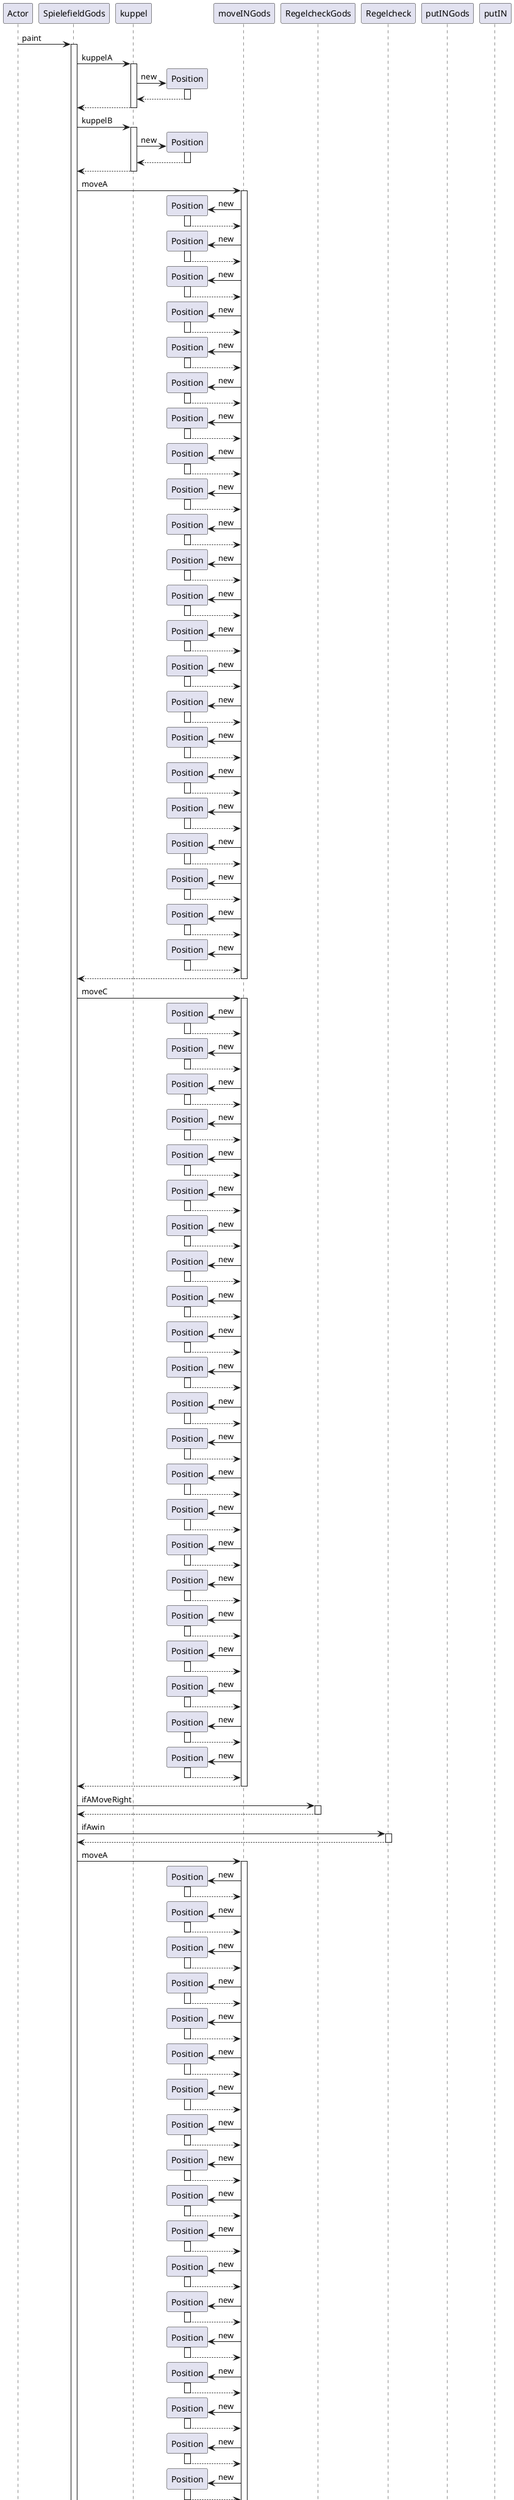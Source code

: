 @startuml
participant Actor
Actor -> SpielefieldGods : paint
activate SpielefieldGods
SpielefieldGods -> kuppel : kuppelA
activate kuppel
create Position
kuppel -> Position : new
activate Position
Position --> kuppel
deactivate Position
kuppel --> SpielefieldGods
deactivate kuppel
SpielefieldGods -> kuppel : kuppelB
activate kuppel
create Position
kuppel -> Position : new
activate Position
Position --> kuppel
deactivate Position
kuppel --> SpielefieldGods
deactivate kuppel
SpielefieldGods -> moveINGods : moveA
activate moveINGods
create Position
moveINGods -> Position : new
activate Position
Position --> moveINGods
deactivate Position
create Position
moveINGods -> Position : new
activate Position
Position --> moveINGods
deactivate Position
create Position
moveINGods -> Position : new
activate Position
Position --> moveINGods
deactivate Position
create Position
moveINGods -> Position : new
activate Position
Position --> moveINGods
deactivate Position
create Position
moveINGods -> Position : new
activate Position
Position --> moveINGods
deactivate Position
create Position
moveINGods -> Position : new
activate Position
Position --> moveINGods
deactivate Position
create Position
moveINGods -> Position : new
activate Position
Position --> moveINGods
deactivate Position
create Position
moveINGods -> Position : new
activate Position
Position --> moveINGods
deactivate Position
create Position
moveINGods -> Position : new
activate Position
Position --> moveINGods
deactivate Position
create Position
moveINGods -> Position : new
activate Position
Position --> moveINGods
deactivate Position
create Position
moveINGods -> Position : new
activate Position
Position --> moveINGods
deactivate Position
create Position
moveINGods -> Position : new
activate Position
Position --> moveINGods
deactivate Position
create Position
moveINGods -> Position : new
activate Position
Position --> moveINGods
deactivate Position
create Position
moveINGods -> Position : new
activate Position
Position --> moveINGods
deactivate Position
create Position
moveINGods -> Position : new
activate Position
Position --> moveINGods
deactivate Position
create Position
moveINGods -> Position : new
activate Position
Position --> moveINGods
deactivate Position
create Position
moveINGods -> Position : new
activate Position
Position --> moveINGods
deactivate Position
create Position
moveINGods -> Position : new
activate Position
Position --> moveINGods
deactivate Position
create Position
moveINGods -> Position : new
activate Position
Position --> moveINGods
deactivate Position
create Position
moveINGods -> Position : new
activate Position
Position --> moveINGods
deactivate Position
create Position
moveINGods -> Position : new
activate Position
Position --> moveINGods
deactivate Position
create Position
moveINGods -> Position : new
activate Position
Position --> moveINGods
deactivate Position
moveINGods --> SpielefieldGods
deactivate moveINGods
SpielefieldGods -> moveINGods : moveC
activate moveINGods
create Position
moveINGods -> Position : new
activate Position
Position --> moveINGods
deactivate Position
create Position
moveINGods -> Position : new
activate Position
Position --> moveINGods
deactivate Position
create Position
moveINGods -> Position : new
activate Position
Position --> moveINGods
deactivate Position
create Position
moveINGods -> Position : new
activate Position
Position --> moveINGods
deactivate Position
create Position
moveINGods -> Position : new
activate Position
Position --> moveINGods
deactivate Position
create Position
moveINGods -> Position : new
activate Position
Position --> moveINGods
deactivate Position
create Position
moveINGods -> Position : new
activate Position
Position --> moveINGods
deactivate Position
create Position
moveINGods -> Position : new
activate Position
Position --> moveINGods
deactivate Position
create Position
moveINGods -> Position : new
activate Position
Position --> moveINGods
deactivate Position
create Position
moveINGods -> Position : new
activate Position
Position --> moveINGods
deactivate Position
create Position
moveINGods -> Position : new
activate Position
Position --> moveINGods
deactivate Position
create Position
moveINGods -> Position : new
activate Position
Position --> moveINGods
deactivate Position
create Position
moveINGods -> Position : new
activate Position
Position --> moveINGods
deactivate Position
create Position
moveINGods -> Position : new
activate Position
Position --> moveINGods
deactivate Position
create Position
moveINGods -> Position : new
activate Position
Position --> moveINGods
deactivate Position
create Position
moveINGods -> Position : new
activate Position
Position --> moveINGods
deactivate Position
create Position
moveINGods -> Position : new
activate Position
Position --> moveINGods
deactivate Position
create Position
moveINGods -> Position : new
activate Position
Position --> moveINGods
deactivate Position
create Position
moveINGods -> Position : new
activate Position
Position --> moveINGods
deactivate Position
create Position
moveINGods -> Position : new
activate Position
Position --> moveINGods
deactivate Position
create Position
moveINGods -> Position : new
activate Position
Position --> moveINGods
deactivate Position
create Position
moveINGods -> Position : new
activate Position
Position --> moveINGods
deactivate Position
moveINGods --> SpielefieldGods
deactivate moveINGods
SpielefieldGods -> RegelcheckGods : ifAMoveRight
activate RegelcheckGods
RegelcheckGods --> SpielefieldGods
deactivate RegelcheckGods
SpielefieldGods -> Regelcheck : ifAwin
activate Regelcheck
Regelcheck --> SpielefieldGods
deactivate Regelcheck
SpielefieldGods -> moveINGods : moveA
activate moveINGods
create Position
moveINGods -> Position : new
activate Position
Position --> moveINGods
deactivate Position
create Position
moveINGods -> Position : new
activate Position
Position --> moveINGods
deactivate Position
create Position
moveINGods -> Position : new
activate Position
Position --> moveINGods
deactivate Position
create Position
moveINGods -> Position : new
activate Position
Position --> moveINGods
deactivate Position
create Position
moveINGods -> Position : new
activate Position
Position --> moveINGods
deactivate Position
create Position
moveINGods -> Position : new
activate Position
Position --> moveINGods
deactivate Position
create Position
moveINGods -> Position : new
activate Position
Position --> moveINGods
deactivate Position
create Position
moveINGods -> Position : new
activate Position
Position --> moveINGods
deactivate Position
create Position
moveINGods -> Position : new
activate Position
Position --> moveINGods
deactivate Position
create Position
moveINGods -> Position : new
activate Position
Position --> moveINGods
deactivate Position
create Position
moveINGods -> Position : new
activate Position
Position --> moveINGods
deactivate Position
create Position
moveINGods -> Position : new
activate Position
Position --> moveINGods
deactivate Position
create Position
moveINGods -> Position : new
activate Position
Position --> moveINGods
deactivate Position
create Position
moveINGods -> Position : new
activate Position
Position --> moveINGods
deactivate Position
create Position
moveINGods -> Position : new
activate Position
Position --> moveINGods
deactivate Position
create Position
moveINGods -> Position : new
activate Position
Position --> moveINGods
deactivate Position
create Position
moveINGods -> Position : new
activate Position
Position --> moveINGods
deactivate Position
create Position
moveINGods -> Position : new
activate Position
Position --> moveINGods
deactivate Position
create Position
moveINGods -> Position : new
activate Position
Position --> moveINGods
deactivate Position
create Position
moveINGods -> Position : new
activate Position
Position --> moveINGods
deactivate Position
create Position
moveINGods -> Position : new
activate Position
Position --> moveINGods
deactivate Position
create Position
moveINGods -> Position : new
activate Position
Position --> moveINGods
deactivate Position
moveINGods --> SpielefieldGods
deactivate moveINGods
SpielefieldGods -> RegelcheckGods : ifCMoveRight
activate RegelcheckGods
RegelcheckGods --> SpielefieldGods
deactivate RegelcheckGods
SpielefieldGods -> Regelcheck : ifAwin
activate Regelcheck
Regelcheck --> SpielefieldGods
deactivate Regelcheck
SpielefieldGods -> moveINGods : moveC
activate moveINGods
create Position
moveINGods -> Position : new
activate Position
Position --> moveINGods
deactivate Position
create Position
moveINGods -> Position : new
activate Position
Position --> moveINGods
deactivate Position
create Position
moveINGods -> Position : new
activate Position
Position --> moveINGods
deactivate Position
create Position
moveINGods -> Position : new
activate Position
Position --> moveINGods
deactivate Position
create Position
moveINGods -> Position : new
activate Position
Position --> moveINGods
deactivate Position
create Position
moveINGods -> Position : new
activate Position
Position --> moveINGods
deactivate Position
create Position
moveINGods -> Position : new
activate Position
Position --> moveINGods
deactivate Position
create Position
moveINGods -> Position : new
activate Position
Position --> moveINGods
deactivate Position
create Position
moveINGods -> Position : new
activate Position
Position --> moveINGods
deactivate Position
create Position
moveINGods -> Position : new
activate Position
Position --> moveINGods
deactivate Position
create Position
moveINGods -> Position : new
activate Position
Position --> moveINGods
deactivate Position
create Position
moveINGods -> Position : new
activate Position
Position --> moveINGods
deactivate Position
create Position
moveINGods -> Position : new
activate Position
Position --> moveINGods
deactivate Position
create Position
moveINGods -> Position : new
activate Position
Position --> moveINGods
deactivate Position
create Position
moveINGods -> Position : new
activate Position
Position --> moveINGods
deactivate Position
create Position
moveINGods -> Position : new
activate Position
Position --> moveINGods
deactivate Position
create Position
moveINGods -> Position : new
activate Position
Position --> moveINGods
deactivate Position
create Position
moveINGods -> Position : new
activate Position
Position --> moveINGods
deactivate Position
create Position
moveINGods -> Position : new
activate Position
Position --> moveINGods
deactivate Position
create Position
moveINGods -> Position : new
activate Position
Position --> moveINGods
deactivate Position
create Position
moveINGods -> Position : new
activate Position
Position --> moveINGods
deactivate Position
create Position
moveINGods -> Position : new
activate Position
Position --> moveINGods
deactivate Position
moveINGods --> SpielefieldGods
deactivate moveINGods
SpielefieldGods -> moveINGods : selectPawnPl1
activate moveINGods
moveINGods --> SpielefieldGods
deactivate moveINGods
SpielefieldGods -> kuppel : kuppelA
activate kuppel
create Position
kuppel -> Position : new
activate Position
Position --> kuppel
deactivate Position
kuppel --> SpielefieldGods
deactivate kuppel
SpielefieldGods -> RegelcheckGods : ifAPutRight
activate RegelcheckGods
RegelcheckGods --> SpielefieldGods
deactivate RegelcheckGods
SpielefieldGods -> putINGods : putA
activate putINGods
create Position
putINGods -> Position : new
activate Position
Position --> putINGods
deactivate Position
putINGods --> SpielefieldGods
deactivate putINGods
create Position
SpielefieldGods -> Position : new
activate Position
Position --> SpielefieldGods
deactivate Position
SpielefieldGods -> RegelcheckGods : ifAPutRight
activate RegelcheckGods
RegelcheckGods --> SpielefieldGods
deactivate RegelcheckGods
SpielefieldGods -> putINGods : putA
activate putINGods
create Position
putINGods -> Position : new
activate Position
Position --> putINGods
deactivate Position
putINGods --> SpielefieldGods
deactivate putINGods
SpielefieldGods -> RegelcheckGods : ifAPutRight
activate RegelcheckGods
RegelcheckGods --> SpielefieldGods
deactivate RegelcheckGods
SpielefieldGods -> putINGods : putA
activate putINGods
create Position
putINGods -> Position : new
activate Position
Position --> putINGods
deactivate Position
putINGods --> SpielefieldGods
deactivate putINGods
SpielefieldGods -> RegelcheckGods : ifAPutRight
activate RegelcheckGods
RegelcheckGods --> SpielefieldGods
deactivate RegelcheckGods
SpielefieldGods -> putINGods : putA
activate putINGods
create Position
putINGods -> Position : new
activate Position
Position --> putINGods
deactivate Position
putINGods --> SpielefieldGods
deactivate putINGods
SpielefieldGods -> putINGods : putA
activate putINGods
create Position
putINGods -> Position : new
activate Position
Position --> putINGods
deactivate Position
putINGods --> SpielefieldGods
deactivate putINGods
SpielefieldGods -> kuppel : kuppelA
activate kuppel
create Position
kuppel -> Position : new
activate Position
Position --> kuppel
deactivate Position
kuppel --> SpielefieldGods
deactivate kuppel
SpielefieldGods -> RegelcheckGods : ifCPutRight
activate RegelcheckGods
RegelcheckGods --> SpielefieldGods
deactivate RegelcheckGods
SpielefieldGods -> putINGods : putA
activate putINGods
create Position
putINGods -> Position : new
activate Position
Position --> putINGods
deactivate Position
putINGods --> SpielefieldGods
deactivate putINGods
create Position
SpielefieldGods -> Position : new
activate Position
Position --> SpielefieldGods
deactivate Position
SpielefieldGods -> RegelcheckGods : ifCPutRight
activate RegelcheckGods
RegelcheckGods --> SpielefieldGods
deactivate RegelcheckGods
SpielefieldGods -> putINGods : putA
activate putINGods
create Position
putINGods -> Position : new
activate Position
Position --> putINGods
deactivate Position
putINGods --> SpielefieldGods
deactivate putINGods
SpielefieldGods -> RegelcheckGods : ifCPutRight
activate RegelcheckGods
RegelcheckGods --> SpielefieldGods
deactivate RegelcheckGods
SpielefieldGods -> putINGods : putA
activate putINGods
create Position
putINGods -> Position : new
activate Position
Position --> putINGods
deactivate Position
putINGods --> SpielefieldGods
deactivate putINGods
SpielefieldGods -> RegelcheckGods : ifCPutRight
activate RegelcheckGods
RegelcheckGods --> SpielefieldGods
deactivate RegelcheckGods
SpielefieldGods -> putINGods : putA
activate putINGods
create Position
putINGods -> Position : new
activate Position
Position --> putINGods
deactivate Position
putINGods --> SpielefieldGods
deactivate putINGods
SpielefieldGods -> putIN : putA
activate putIN
create Position
putIN -> Position : new
activate Position
Position --> putIN
deactivate Position
putIN --> SpielefieldGods
deactivate putIN
SpielefieldGods -> moveINGods : moveB
activate moveINGods
create Position
moveINGods -> Position : new
activate Position
Position --> moveINGods
deactivate Position
create Position
moveINGods -> Position : new
activate Position
Position --> moveINGods
deactivate Position
create Position
moveINGods -> Position : new
activate Position
Position --> moveINGods
deactivate Position
create Position
moveINGods -> Position : new
activate Position
Position --> moveINGods
deactivate Position
create Position
moveINGods -> Position : new
activate Position
Position --> moveINGods
deactivate Position
create Position
moveINGods -> Position : new
activate Position
Position --> moveINGods
deactivate Position
create Position
moveINGods -> Position : new
activate Position
Position --> moveINGods
deactivate Position
create Position
moveINGods -> Position : new
activate Position
Position --> moveINGods
deactivate Position
create Position
moveINGods -> Position : new
activate Position
Position --> moveINGods
deactivate Position
create Position
moveINGods -> Position : new
activate Position
Position --> moveINGods
deactivate Position
create Position
moveINGods -> Position : new
activate Position
Position --> moveINGods
deactivate Position
create Position
moveINGods -> Position : new
activate Position
Position --> moveINGods
deactivate Position
create Position
moveINGods -> Position : new
activate Position
Position --> moveINGods
deactivate Position
create Position
moveINGods -> Position : new
activate Position
Position --> moveINGods
deactivate Position
create Position
moveINGods -> Position : new
activate Position
Position --> moveINGods
deactivate Position
create Position
moveINGods -> Position : new
activate Position
Position --> moveINGods
deactivate Position
create Position
moveINGods -> Position : new
activate Position
Position --> moveINGods
deactivate Position
create Position
moveINGods -> Position : new
activate Position
Position --> moveINGods
deactivate Position
create Position
moveINGods -> Position : new
activate Position
Position --> moveINGods
deactivate Position
create Position
moveINGods -> Position : new
activate Position
Position --> moveINGods
deactivate Position
create Position
moveINGods -> Position : new
activate Position
Position --> moveINGods
deactivate Position
create Position
moveINGods -> Position : new
activate Position
Position --> moveINGods
deactivate Position
moveINGods --> SpielefieldGods
deactivate moveINGods
SpielefieldGods -> moveINGods : moveD
activate moveINGods
create Position
moveINGods -> Position : new
activate Position
Position --> moveINGods
deactivate Position
create Position
moveINGods -> Position : new
activate Position
Position --> moveINGods
deactivate Position
create Position
moveINGods -> Position : new
activate Position
Position --> moveINGods
deactivate Position
create Position
moveINGods -> Position : new
activate Position
Position --> moveINGods
deactivate Position
create Position
moveINGods -> Position : new
activate Position
Position --> moveINGods
deactivate Position
create Position
moveINGods -> Position : new
activate Position
Position --> moveINGods
deactivate Position
create Position
moveINGods -> Position : new
activate Position
Position --> moveINGods
deactivate Position
create Position
moveINGods -> Position : new
activate Position
Position --> moveINGods
deactivate Position
create Position
moveINGods -> Position : new
activate Position
Position --> moveINGods
deactivate Position
create Position
moveINGods -> Position : new
activate Position
Position --> moveINGods
deactivate Position
create Position
moveINGods -> Position : new
activate Position
Position --> moveINGods
deactivate Position
create Position
moveINGods -> Position : new
activate Position
Position --> moveINGods
deactivate Position
create Position
moveINGods -> Position : new
activate Position
Position --> moveINGods
deactivate Position
create Position
moveINGods -> Position : new
activate Position
Position --> moveINGods
deactivate Position
create Position
moveINGods -> Position : new
activate Position
Position --> moveINGods
deactivate Position
create Position
moveINGods -> Position : new
activate Position
Position --> moveINGods
deactivate Position
create Position
moveINGods -> Position : new
activate Position
Position --> moveINGods
deactivate Position
create Position
moveINGods -> Position : new
activate Position
Position --> moveINGods
deactivate Position
create Position
moveINGods -> Position : new
activate Position
Position --> moveINGods
deactivate Position
create Position
moveINGods -> Position : new
activate Position
Position --> moveINGods
deactivate Position
create Position
moveINGods -> Position : new
activate Position
Position --> moveINGods
deactivate Position
create Position
moveINGods -> Position : new
activate Position
Position --> moveINGods
deactivate Position
moveINGods --> SpielefieldGods
deactivate moveINGods
SpielefieldGods -> RegelcheckGods : ifBMoveRight
activate RegelcheckGods
RegelcheckGods --> SpielefieldGods
deactivate RegelcheckGods
SpielefieldGods -> Regelcheck : ifBwin
activate Regelcheck
Regelcheck --> SpielefieldGods
deactivate Regelcheck
SpielefieldGods -> moveINGods : moveB
activate moveINGods
create Position
moveINGods -> Position : new
activate Position
Position --> moveINGods
deactivate Position
create Position
moveINGods -> Position : new
activate Position
Position --> moveINGods
deactivate Position
create Position
moveINGods -> Position : new
activate Position
Position --> moveINGods
deactivate Position
create Position
moveINGods -> Position : new
activate Position
Position --> moveINGods
deactivate Position
create Position
moveINGods -> Position : new
activate Position
Position --> moveINGods
deactivate Position
create Position
moveINGods -> Position : new
activate Position
Position --> moveINGods
deactivate Position
create Position
moveINGods -> Position : new
activate Position
Position --> moveINGods
deactivate Position
create Position
moveINGods -> Position : new
activate Position
Position --> moveINGods
deactivate Position
create Position
moveINGods -> Position : new
activate Position
Position --> moveINGods
deactivate Position
create Position
moveINGods -> Position : new
activate Position
Position --> moveINGods
deactivate Position
create Position
moveINGods -> Position : new
activate Position
Position --> moveINGods
deactivate Position
create Position
moveINGods -> Position : new
activate Position
Position --> moveINGods
deactivate Position
create Position
moveINGods -> Position : new
activate Position
Position --> moveINGods
deactivate Position
create Position
moveINGods -> Position : new
activate Position
Position --> moveINGods
deactivate Position
create Position
moveINGods -> Position : new
activate Position
Position --> moveINGods
deactivate Position
create Position
moveINGods -> Position : new
activate Position
Position --> moveINGods
deactivate Position
create Position
moveINGods -> Position : new
activate Position
Position --> moveINGods
deactivate Position
create Position
moveINGods -> Position : new
activate Position
Position --> moveINGods
deactivate Position
create Position
moveINGods -> Position : new
activate Position
Position --> moveINGods
deactivate Position
create Position
moveINGods -> Position : new
activate Position
Position --> moveINGods
deactivate Position
create Position
moveINGods -> Position : new
activate Position
Position --> moveINGods
deactivate Position
create Position
moveINGods -> Position : new
activate Position
Position --> moveINGods
deactivate Position
moveINGods --> SpielefieldGods
deactivate moveINGods
SpielefieldGods -> RegelcheckGods : ifDMoveRight
activate RegelcheckGods
RegelcheckGods --> SpielefieldGods
deactivate RegelcheckGods
SpielefieldGods -> Regelcheck : ifBwin
activate Regelcheck
Regelcheck --> SpielefieldGods
deactivate Regelcheck
SpielefieldGods -> moveINGods : moveD
activate moveINGods
create Position
moveINGods -> Position : new
activate Position
Position --> moveINGods
deactivate Position
create Position
moveINGods -> Position : new
activate Position
Position --> moveINGods
deactivate Position
create Position
moveINGods -> Position : new
activate Position
Position --> moveINGods
deactivate Position
create Position
moveINGods -> Position : new
activate Position
Position --> moveINGods
deactivate Position
create Position
moveINGods -> Position : new
activate Position
Position --> moveINGods
deactivate Position
create Position
moveINGods -> Position : new
activate Position
Position --> moveINGods
deactivate Position
create Position
moveINGods -> Position : new
activate Position
Position --> moveINGods
deactivate Position
create Position
moveINGods -> Position : new
activate Position
Position --> moveINGods
deactivate Position
create Position
moveINGods -> Position : new
activate Position
Position --> moveINGods
deactivate Position
create Position
moveINGods -> Position : new
activate Position
Position --> moveINGods
deactivate Position
create Position
moveINGods -> Position : new
activate Position
Position --> moveINGods
deactivate Position
create Position
moveINGods -> Position : new
activate Position
Position --> moveINGods
deactivate Position
create Position
moveINGods -> Position : new
activate Position
Position --> moveINGods
deactivate Position
create Position
moveINGods -> Position : new
activate Position
Position --> moveINGods
deactivate Position
create Position
moveINGods -> Position : new
activate Position
Position --> moveINGods
deactivate Position
create Position
moveINGods -> Position : new
activate Position
Position --> moveINGods
deactivate Position
create Position
moveINGods -> Position : new
activate Position
Position --> moveINGods
deactivate Position
create Position
moveINGods -> Position : new
activate Position
Position --> moveINGods
deactivate Position
create Position
moveINGods -> Position : new
activate Position
Position --> moveINGods
deactivate Position
create Position
moveINGods -> Position : new
activate Position
Position --> moveINGods
deactivate Position
create Position
moveINGods -> Position : new
activate Position
Position --> moveINGods
deactivate Position
create Position
moveINGods -> Position : new
activate Position
Position --> moveINGods
deactivate Position
moveINGods --> SpielefieldGods
deactivate moveINGods
SpielefieldGods -> moveINGods : selectPawnPl2
activate moveINGods
moveINGods --> SpielefieldGods
deactivate moveINGods
SpielefieldGods -> kuppel : kuppelB
activate kuppel
create Position
kuppel -> Position : new
activate Position
Position --> kuppel
deactivate Position
kuppel --> SpielefieldGods
deactivate kuppel
SpielefieldGods -> RegelcheckGods : ifBPutRight
activate RegelcheckGods
RegelcheckGods --> SpielefieldGods
deactivate RegelcheckGods
SpielefieldGods -> putINGods : putB
activate putINGods
create Position
putINGods -> Position : new
activate Position
Position --> putINGods
deactivate Position
putINGods --> SpielefieldGods
deactivate putINGods
create Position
SpielefieldGods -> Position : new
activate Position
Position --> SpielefieldGods
deactivate Position
SpielefieldGods -> RegelcheckGods : ifBPutRight
activate RegelcheckGods
RegelcheckGods --> SpielefieldGods
deactivate RegelcheckGods
SpielefieldGods -> putINGods : putB
activate putINGods
create Position
putINGods -> Position : new
activate Position
Position --> putINGods
deactivate Position
putINGods --> SpielefieldGods
deactivate putINGods
SpielefieldGods -> RegelcheckGods : ifBPutRight
activate RegelcheckGods
RegelcheckGods --> SpielefieldGods
deactivate RegelcheckGods
SpielefieldGods -> putINGods : putB
activate putINGods
create Position
putINGods -> Position : new
activate Position
Position --> putINGods
deactivate Position
putINGods --> SpielefieldGods
deactivate putINGods
SpielefieldGods -> RegelcheckGods : ifBPutRight
activate RegelcheckGods
RegelcheckGods --> SpielefieldGods
deactivate RegelcheckGods
SpielefieldGods -> putINGods : putB
activate putINGods
create Position
putINGods -> Position : new
activate Position
Position --> putINGods
deactivate Position
putINGods --> SpielefieldGods
deactivate putINGods
SpielefieldGods -> putINGods : putB
activate putINGods
create Position
putINGods -> Position : new
activate Position
Position --> putINGods
deactivate Position
putINGods --> SpielefieldGods
deactivate putINGods
SpielefieldGods -> kuppel : kuppelB
activate kuppel
create Position
kuppel -> Position : new
activate Position
Position --> kuppel
deactivate Position
kuppel --> SpielefieldGods
deactivate kuppel
SpielefieldGods -> RegelcheckGods : ifDPutRight
activate RegelcheckGods
RegelcheckGods --> SpielefieldGods
deactivate RegelcheckGods
SpielefieldGods -> putINGods : putB
activate putINGods
create Position
putINGods -> Position : new
activate Position
Position --> putINGods
deactivate Position
putINGods --> SpielefieldGods
deactivate putINGods
create Position
SpielefieldGods -> Position : new
activate Position
Position --> SpielefieldGods
deactivate Position
SpielefieldGods -> RegelcheckGods : ifDPutRight
activate RegelcheckGods
RegelcheckGods --> SpielefieldGods
deactivate RegelcheckGods
SpielefieldGods -> putINGods : putB
activate putINGods
create Position
putINGods -> Position : new
activate Position
Position --> putINGods
deactivate Position
putINGods --> SpielefieldGods
deactivate putINGods
SpielefieldGods -> RegelcheckGods : ifDPutRight
activate RegelcheckGods
RegelcheckGods --> SpielefieldGods
deactivate RegelcheckGods
SpielefieldGods -> putINGods : putB
activate putINGods
create Position
putINGods -> Position : new
activate Position
Position --> putINGods
deactivate Position
putINGods --> SpielefieldGods
deactivate putINGods
SpielefieldGods -> RegelcheckGods : ifDPutRight
activate RegelcheckGods
RegelcheckGods --> SpielefieldGods
deactivate RegelcheckGods
SpielefieldGods -> putINGods : putB
activate putINGods
create Position
putINGods -> Position : new
activate Position
Position --> putINGods
deactivate Position
putINGods --> SpielefieldGods
deactivate putINGods
SpielefieldGods -> putINGods : putB
activate putINGods
create Position
putINGods -> Position : new
activate Position
Position --> putINGods
deactivate Position
putINGods --> SpielefieldGods
deactivate putINGods
return
@enduml
